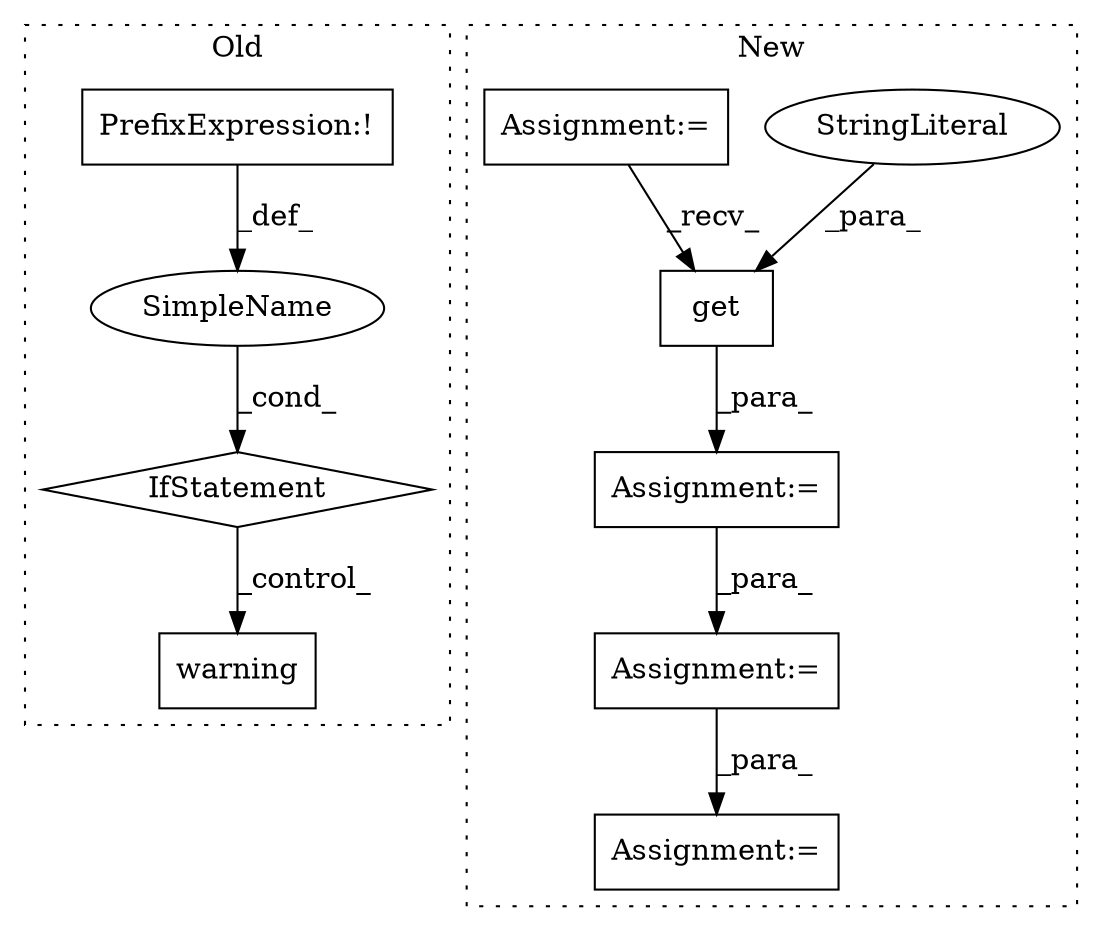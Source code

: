 digraph G {
subgraph cluster0 {
1 [label="warning" a="32" s="2206,2270" l="8,1" shape="box"];
3 [label="IfStatement" a="25" s="2159,2189" l="4,2" shape="diamond"];
4 [label="SimpleName" a="42" s="" l="" shape="ellipse"];
6 [label="PrefixExpression:!" a="38" s="2163" l="1" shape="box"];
label = "Old";
style="dotted";
}
subgraph cluster1 {
2 [label="get" a="32" s="1860,1879" l="4,1" shape="box"];
5 [label="Assignment:=" a="7" s="1845" l="1" shape="box"];
7 [label="StringLiteral" a="45" s="1864" l="9" shape="ellipse"];
8 [label="Assignment:=" a="7" s="1807" l="13" shape="box"];
9 [label="Assignment:=" a="7" s="1978" l="1" shape="box"];
10 [label="Assignment:=" a="7" s="2012,2082" l="53,2" shape="box"];
label = "New";
style="dotted";
}
2 -> 5 [label="_para_"];
3 -> 1 [label="_control_"];
4 -> 3 [label="_cond_"];
5 -> 9 [label="_para_"];
6 -> 4 [label="_def_"];
7 -> 2 [label="_para_"];
8 -> 2 [label="_recv_"];
9 -> 10 [label="_para_"];
}